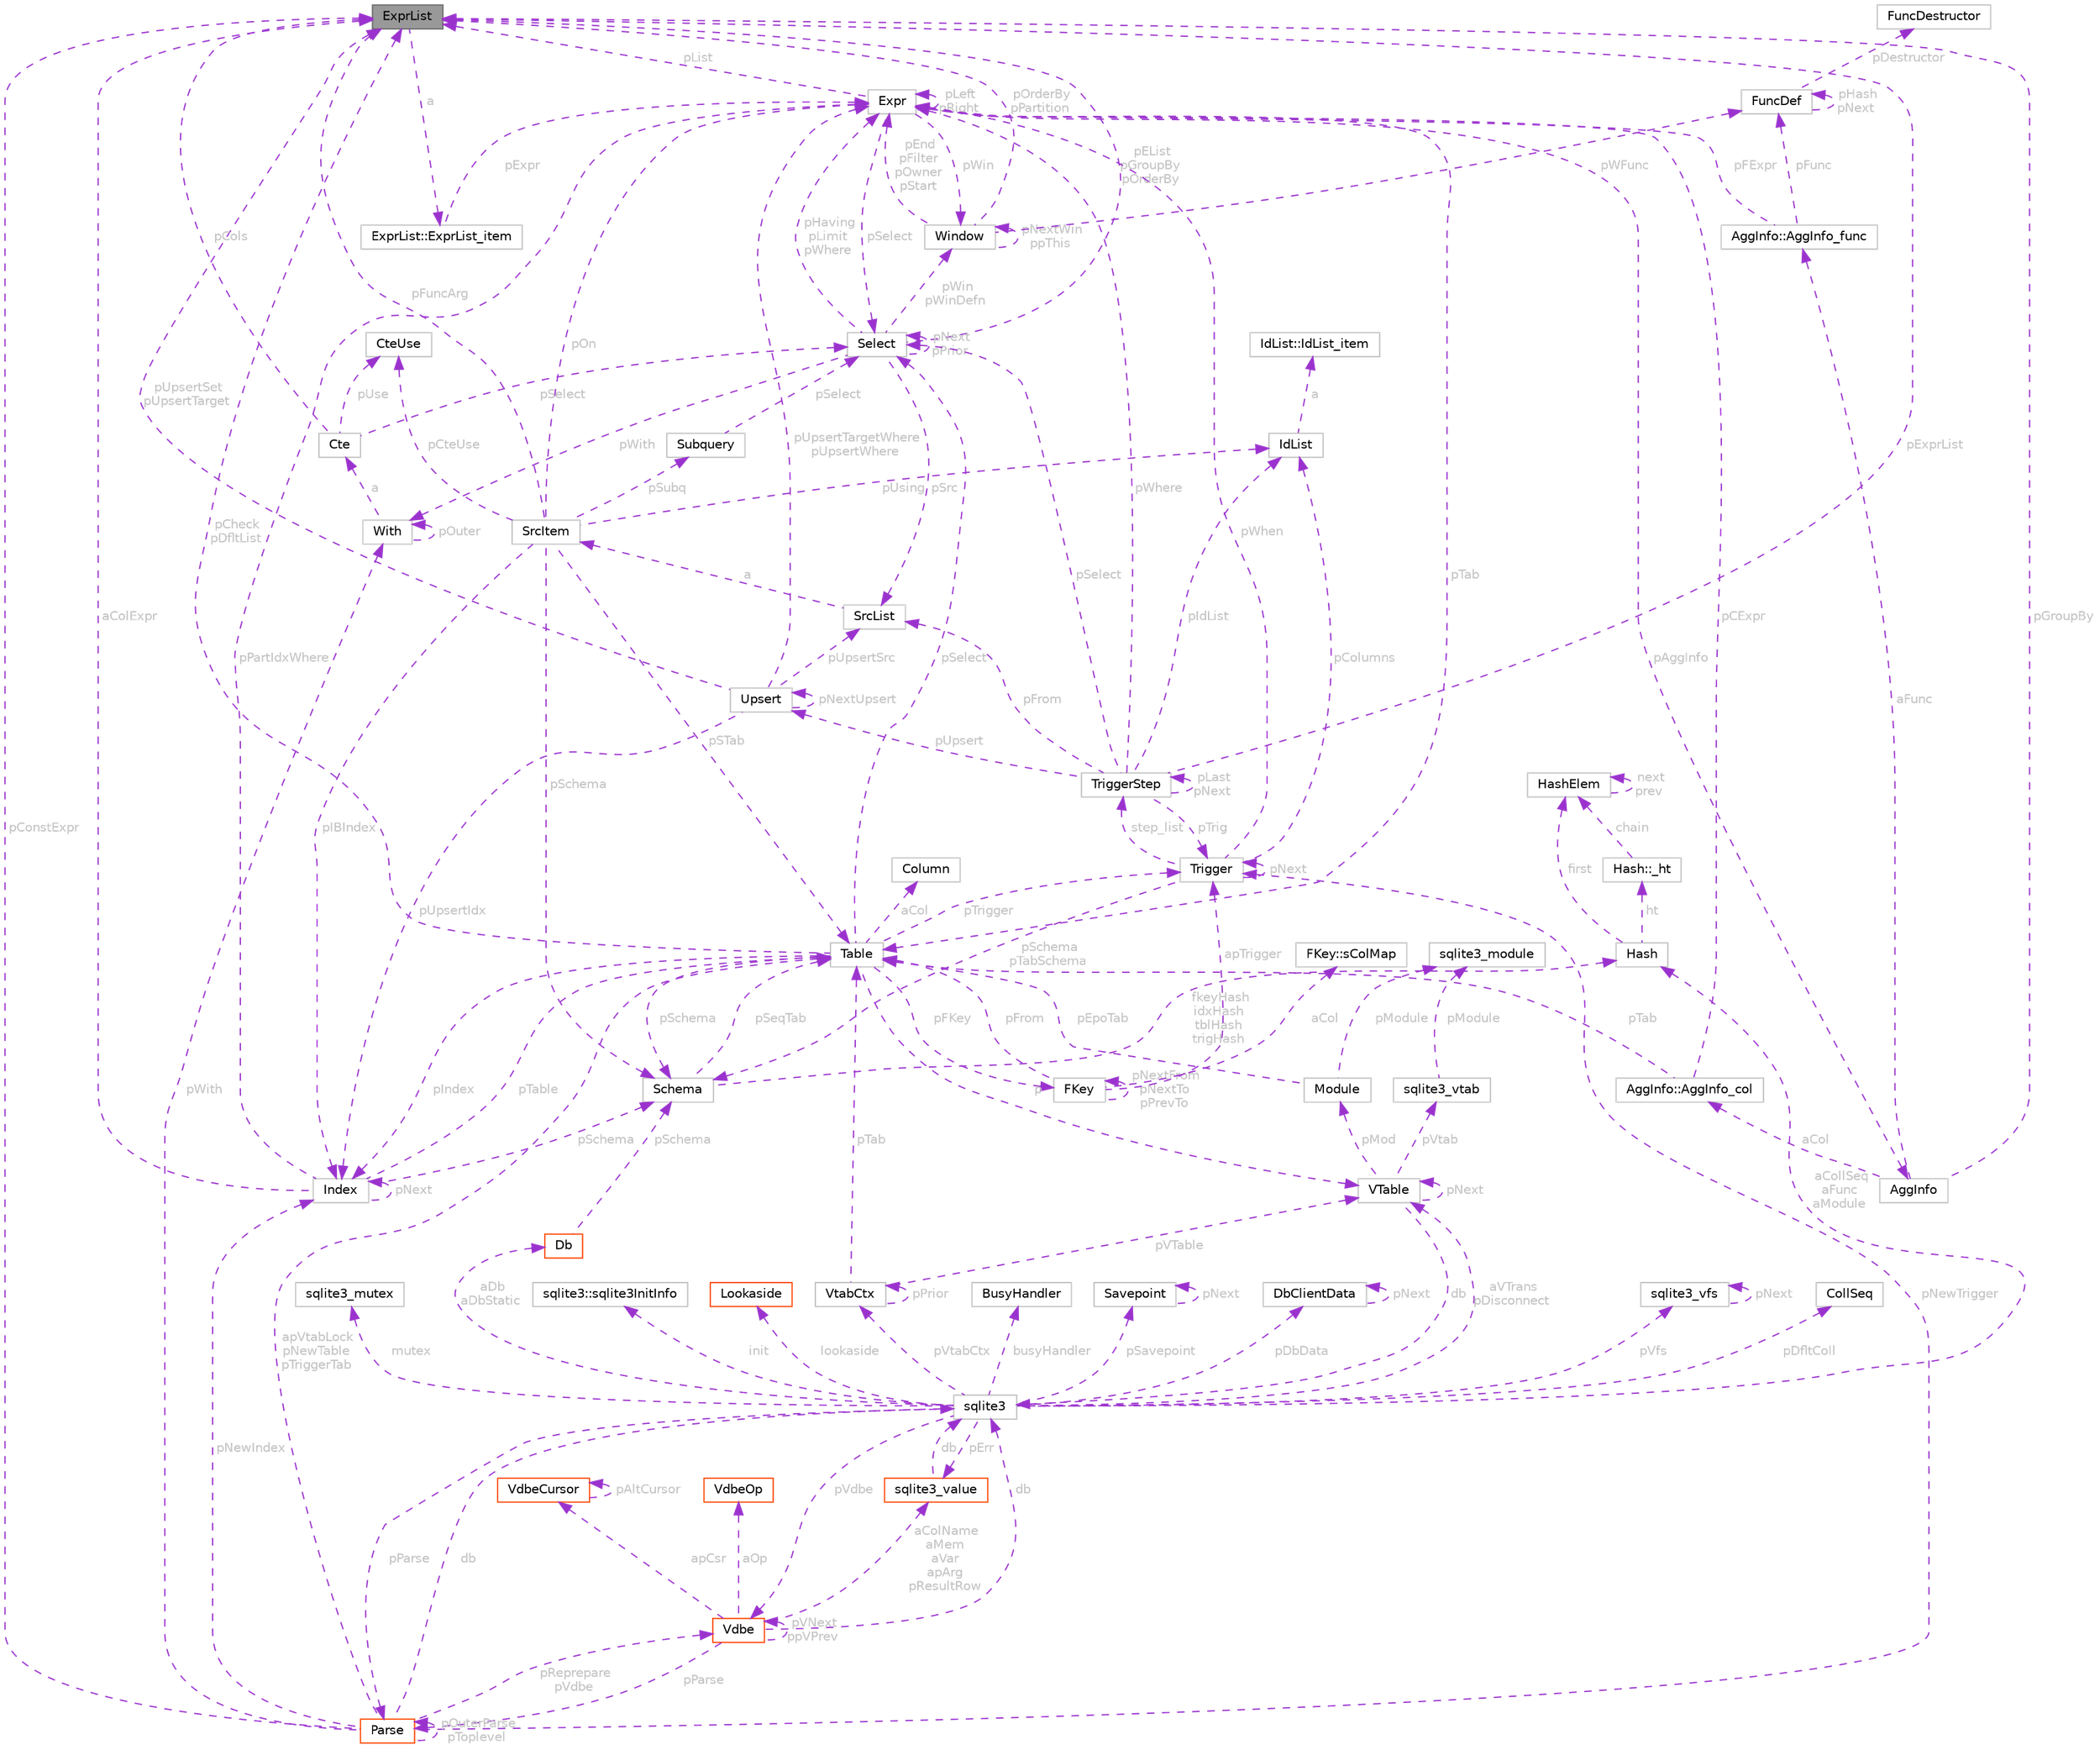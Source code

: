 digraph "ExprList"
{
 // LATEX_PDF_SIZE
  bgcolor="transparent";
  edge [fontname=Helvetica,fontsize=10,labelfontname=Helvetica,labelfontsize=10];
  node [fontname=Helvetica,fontsize=10,shape=box,height=0.2,width=0.4];
  Node1 [id="Node000001",label="ExprList",height=0.2,width=0.4,color="gray40", fillcolor="grey60", style="filled", fontcolor="black",tooltip=" "];
  Node2 -> Node1 [id="edge1_Node000001_Node000002",dir="back",color="darkorchid3",style="dashed",tooltip=" ",label=" a",fontcolor="grey" ];
  Node2 [id="Node000002",label="ExprList::ExprList_item",height=0.2,width=0.4,color="grey75", fillcolor="white", style="filled",URL="$structExprList_1_1ExprList__item.html",tooltip=" "];
  Node3 -> Node2 [id="edge2_Node000002_Node000003",dir="back",color="darkorchid3",style="dashed",tooltip=" ",label=" pExpr",fontcolor="grey" ];
  Node3 [id="Node000003",label="Expr",height=0.2,width=0.4,color="grey75", fillcolor="white", style="filled",URL="$structExpr.html",tooltip=" "];
  Node3 -> Node3 [id="edge3_Node000003_Node000003",dir="back",color="darkorchid3",style="dashed",tooltip=" ",label=" pLeft\npRight",fontcolor="grey" ];
  Node1 -> Node3 [id="edge4_Node000003_Node000001",dir="back",color="darkorchid3",style="dashed",tooltip=" ",label=" pList",fontcolor="grey" ];
  Node4 -> Node3 [id="edge5_Node000003_Node000004",dir="back",color="darkorchid3",style="dashed",tooltip=" ",label=" pSelect",fontcolor="grey" ];
  Node4 [id="Node000004",label="Select",height=0.2,width=0.4,color="grey75", fillcolor="white", style="filled",URL="$structSelect.html",tooltip=" "];
  Node1 -> Node4 [id="edge6_Node000004_Node000001",dir="back",color="darkorchid3",style="dashed",tooltip=" ",label=" pEList\npGroupBy\npOrderBy",fontcolor="grey" ];
  Node5 -> Node4 [id="edge7_Node000004_Node000005",dir="back",color="darkorchid3",style="dashed",tooltip=" ",label=" pSrc",fontcolor="grey" ];
  Node5 [id="Node000005",label="SrcList",height=0.2,width=0.4,color="grey75", fillcolor="white", style="filled",URL="$structSrcList.html",tooltip=" "];
  Node6 -> Node5 [id="edge8_Node000005_Node000006",dir="back",color="darkorchid3",style="dashed",tooltip=" ",label=" a",fontcolor="grey" ];
  Node6 [id="Node000006",label="SrcItem",height=0.2,width=0.4,color="grey75", fillcolor="white", style="filled",URL="$structSrcItem.html",tooltip=" "];
  Node7 -> Node6 [id="edge9_Node000006_Node000007",dir="back",color="darkorchid3",style="dashed",tooltip=" ",label=" pSTab",fontcolor="grey" ];
  Node7 [id="Node000007",label="Table",height=0.2,width=0.4,color="grey75", fillcolor="white", style="filled",URL="$structTable.html",tooltip=" "];
  Node8 -> Node7 [id="edge10_Node000007_Node000008",dir="back",color="darkorchid3",style="dashed",tooltip=" ",label=" aCol",fontcolor="grey" ];
  Node8 [id="Node000008",label="Column",height=0.2,width=0.4,color="grey75", fillcolor="white", style="filled",URL="$structColumn.html",tooltip=" "];
  Node9 -> Node7 [id="edge11_Node000007_Node000009",dir="back",color="darkorchid3",style="dashed",tooltip=" ",label=" pIndex",fontcolor="grey" ];
  Node9 [id="Node000009",label="Index",height=0.2,width=0.4,color="grey75", fillcolor="white", style="filled",URL="$structIndex.html",tooltip=" "];
  Node7 -> Node9 [id="edge12_Node000009_Node000007",dir="back",color="darkorchid3",style="dashed",tooltip=" ",label=" pTable",fontcolor="grey" ];
  Node9 -> Node9 [id="edge13_Node000009_Node000009",dir="back",color="darkorchid3",style="dashed",tooltip=" ",label=" pNext",fontcolor="grey" ];
  Node10 -> Node9 [id="edge14_Node000009_Node000010",dir="back",color="darkorchid3",style="dashed",tooltip=" ",label=" pSchema",fontcolor="grey" ];
  Node10 [id="Node000010",label="Schema",height=0.2,width=0.4,color="grey75", fillcolor="white", style="filled",URL="$structSchema.html",tooltip=" "];
  Node11 -> Node10 [id="edge15_Node000010_Node000011",dir="back",color="darkorchid3",style="dashed",tooltip=" ",label=" fkeyHash\nidxHash\ntblHash\ntrigHash",fontcolor="grey" ];
  Node11 [id="Node000011",label="Hash",height=0.2,width=0.4,color="grey75", fillcolor="white", style="filled",URL="$structHash.html",tooltip=" "];
  Node12 -> Node11 [id="edge16_Node000011_Node000012",dir="back",color="darkorchid3",style="dashed",tooltip=" ",label=" first",fontcolor="grey" ];
  Node12 [id="Node000012",label="HashElem",height=0.2,width=0.4,color="grey75", fillcolor="white", style="filled",URL="$structHashElem.html",tooltip=" "];
  Node12 -> Node12 [id="edge17_Node000012_Node000012",dir="back",color="darkorchid3",style="dashed",tooltip=" ",label=" next\nprev",fontcolor="grey" ];
  Node13 -> Node11 [id="edge18_Node000011_Node000013",dir="back",color="darkorchid3",style="dashed",tooltip=" ",label=" ht",fontcolor="grey" ];
  Node13 [id="Node000013",label="Hash::_ht",height=0.2,width=0.4,color="grey75", fillcolor="white", style="filled",URL="$structHash_1_1__ht.html",tooltip=" "];
  Node12 -> Node13 [id="edge19_Node000013_Node000012",dir="back",color="darkorchid3",style="dashed",tooltip=" ",label=" chain",fontcolor="grey" ];
  Node7 -> Node10 [id="edge20_Node000010_Node000007",dir="back",color="darkorchid3",style="dashed",tooltip=" ",label=" pSeqTab",fontcolor="grey" ];
  Node3 -> Node9 [id="edge21_Node000009_Node000003",dir="back",color="darkorchid3",style="dashed",tooltip=" ",label=" pPartIdxWhere",fontcolor="grey" ];
  Node1 -> Node9 [id="edge22_Node000009_Node000001",dir="back",color="darkorchid3",style="dashed",tooltip=" ",label=" aColExpr",fontcolor="grey" ];
  Node1 -> Node7 [id="edge23_Node000007_Node000001",dir="back",color="darkorchid3",style="dashed",tooltip=" ",label=" pCheck\npDfltList",fontcolor="grey" ];
  Node14 -> Node7 [id="edge24_Node000007_Node000014",dir="back",color="darkorchid3",style="dashed",tooltip=" ",label=" pFKey",fontcolor="grey" ];
  Node14 [id="Node000014",label="FKey",height=0.2,width=0.4,color="grey75", fillcolor="white", style="filled",URL="$structFKey.html",tooltip=" "];
  Node7 -> Node14 [id="edge25_Node000014_Node000007",dir="back",color="darkorchid3",style="dashed",tooltip=" ",label=" pFrom",fontcolor="grey" ];
  Node14 -> Node14 [id="edge26_Node000014_Node000014",dir="back",color="darkorchid3",style="dashed",tooltip=" ",label=" pNextFrom\npNextTo\npPrevTo",fontcolor="grey" ];
  Node15 -> Node14 [id="edge27_Node000014_Node000015",dir="back",color="darkorchid3",style="dashed",tooltip=" ",label=" apTrigger",fontcolor="grey" ];
  Node15 [id="Node000015",label="Trigger",height=0.2,width=0.4,color="grey75", fillcolor="white", style="filled",URL="$structTrigger.html",tooltip=" "];
  Node3 -> Node15 [id="edge28_Node000015_Node000003",dir="back",color="darkorchid3",style="dashed",tooltip=" ",label=" pWhen",fontcolor="grey" ];
  Node16 -> Node15 [id="edge29_Node000015_Node000016",dir="back",color="darkorchid3",style="dashed",tooltip=" ",label=" pColumns",fontcolor="grey" ];
  Node16 [id="Node000016",label="IdList",height=0.2,width=0.4,color="grey75", fillcolor="white", style="filled",URL="$structIdList.html",tooltip=" "];
  Node17 -> Node16 [id="edge30_Node000016_Node000017",dir="back",color="darkorchid3",style="dashed",tooltip=" ",label=" a",fontcolor="grey" ];
  Node17 [id="Node000017",label="IdList::IdList_item",height=0.2,width=0.4,color="grey75", fillcolor="white", style="filled",URL="$structIdList_1_1IdList__item.html",tooltip=" "];
  Node10 -> Node15 [id="edge31_Node000015_Node000010",dir="back",color="darkorchid3",style="dashed",tooltip=" ",label=" pSchema\npTabSchema",fontcolor="grey" ];
  Node18 -> Node15 [id="edge32_Node000015_Node000018",dir="back",color="darkorchid3",style="dashed",tooltip=" ",label=" step_list",fontcolor="grey" ];
  Node18 [id="Node000018",label="TriggerStep",height=0.2,width=0.4,color="grey75", fillcolor="white", style="filled",URL="$structTriggerStep.html",tooltip=" "];
  Node15 -> Node18 [id="edge33_Node000018_Node000015",dir="back",color="darkorchid3",style="dashed",tooltip=" ",label=" pTrig",fontcolor="grey" ];
  Node4 -> Node18 [id="edge34_Node000018_Node000004",dir="back",color="darkorchid3",style="dashed",tooltip=" ",label=" pSelect",fontcolor="grey" ];
  Node5 -> Node18 [id="edge35_Node000018_Node000005",dir="back",color="darkorchid3",style="dashed",tooltip=" ",label=" pFrom",fontcolor="grey" ];
  Node3 -> Node18 [id="edge36_Node000018_Node000003",dir="back",color="darkorchid3",style="dashed",tooltip=" ",label=" pWhere",fontcolor="grey" ];
  Node1 -> Node18 [id="edge37_Node000018_Node000001",dir="back",color="darkorchid3",style="dashed",tooltip=" ",label=" pExprList",fontcolor="grey" ];
  Node16 -> Node18 [id="edge38_Node000018_Node000016",dir="back",color="darkorchid3",style="dashed",tooltip=" ",label=" pIdList",fontcolor="grey" ];
  Node19 -> Node18 [id="edge39_Node000018_Node000019",dir="back",color="darkorchid3",style="dashed",tooltip=" ",label=" pUpsert",fontcolor="grey" ];
  Node19 [id="Node000019",label="Upsert",height=0.2,width=0.4,color="grey75", fillcolor="white", style="filled",URL="$structUpsert.html",tooltip=" "];
  Node1 -> Node19 [id="edge40_Node000019_Node000001",dir="back",color="darkorchid3",style="dashed",tooltip=" ",label=" pUpsertSet\npUpsertTarget",fontcolor="grey" ];
  Node3 -> Node19 [id="edge41_Node000019_Node000003",dir="back",color="darkorchid3",style="dashed",tooltip=" ",label=" pUpsertTargetWhere\npUpsertWhere",fontcolor="grey" ];
  Node19 -> Node19 [id="edge42_Node000019_Node000019",dir="back",color="darkorchid3",style="dashed",tooltip=" ",label=" pNextUpsert",fontcolor="grey" ];
  Node9 -> Node19 [id="edge43_Node000019_Node000009",dir="back",color="darkorchid3",style="dashed",tooltip=" ",label=" pUpsertIdx",fontcolor="grey" ];
  Node5 -> Node19 [id="edge44_Node000019_Node000005",dir="back",color="darkorchid3",style="dashed",tooltip=" ",label=" pUpsertSrc",fontcolor="grey" ];
  Node18 -> Node18 [id="edge45_Node000018_Node000018",dir="back",color="darkorchid3",style="dashed",tooltip=" ",label=" pLast\npNext",fontcolor="grey" ];
  Node15 -> Node15 [id="edge46_Node000015_Node000015",dir="back",color="darkorchid3",style="dashed",tooltip=" ",label=" pNext",fontcolor="grey" ];
  Node20 -> Node14 [id="edge47_Node000014_Node000020",dir="back",color="darkorchid3",style="dashed",tooltip=" ",label=" aCol",fontcolor="grey" ];
  Node20 [id="Node000020",label="FKey::sColMap",height=0.2,width=0.4,color="grey75", fillcolor="white", style="filled",URL="$structFKey_1_1sColMap.html",tooltip=" "];
  Node4 -> Node7 [id="edge48_Node000007_Node000004",dir="back",color="darkorchid3",style="dashed",tooltip=" ",label=" pSelect",fontcolor="grey" ];
  Node21 -> Node7 [id="edge49_Node000007_Node000021",dir="back",color="darkorchid3",style="dashed",tooltip=" ",label=" p",fontcolor="grey" ];
  Node21 [id="Node000021",label="VTable",height=0.2,width=0.4,color="grey75", fillcolor="white", style="filled",URL="$structVTable.html",tooltip=" "];
  Node22 -> Node21 [id="edge50_Node000021_Node000022",dir="back",color="darkorchid3",style="dashed",tooltip=" ",label=" db",fontcolor="grey" ];
  Node22 [id="Node000022",label="sqlite3",height=0.2,width=0.4,color="grey75", fillcolor="white", style="filled",URL="$structsqlite3.html",tooltip=" "];
  Node23 -> Node22 [id="edge51_Node000022_Node000023",dir="back",color="darkorchid3",style="dashed",tooltip=" ",label=" pVfs",fontcolor="grey" ];
  Node23 [id="Node000023",label="sqlite3_vfs",height=0.2,width=0.4,color="grey75", fillcolor="white", style="filled",URL="$structsqlite3__vfs.html",tooltip=" "];
  Node23 -> Node23 [id="edge52_Node000023_Node000023",dir="back",color="darkorchid3",style="dashed",tooltip=" ",label=" pNext",fontcolor="grey" ];
  Node24 -> Node22 [id="edge53_Node000022_Node000024",dir="back",color="darkorchid3",style="dashed",tooltip=" ",label=" pVdbe",fontcolor="grey" ];
  Node24 [id="Node000024",label="Vdbe",height=0.2,width=0.4,color="orangered", fillcolor="white", style="filled",URL="$structVdbe.html",tooltip=" "];
  Node22 -> Node24 [id="edge54_Node000024_Node000022",dir="back",color="darkorchid3",style="dashed",tooltip=" ",label=" db",fontcolor="grey" ];
  Node24 -> Node24 [id="edge55_Node000024_Node000024",dir="back",color="darkorchid3",style="dashed",tooltip=" ",label=" pVNext\nppVPrev",fontcolor="grey" ];
  Node25 -> Node24 [id="edge56_Node000024_Node000025",dir="back",color="darkorchid3",style="dashed",tooltip=" ",label=" pParse",fontcolor="grey" ];
  Node25 [id="Node000025",label="Parse",height=0.2,width=0.4,color="orangered", fillcolor="white", style="filled",URL="$structParse.html",tooltip=" "];
  Node22 -> Node25 [id="edge57_Node000025_Node000022",dir="back",color="darkorchid3",style="dashed",tooltip=" ",label=" db",fontcolor="grey" ];
  Node24 -> Node25 [id="edge58_Node000025_Node000024",dir="back",color="darkorchid3",style="dashed",tooltip=" ",label=" pReprepare\npVdbe",fontcolor="grey" ];
  Node1 -> Node25 [id="edge59_Node000025_Node000001",dir="back",color="darkorchid3",style="dashed",tooltip=" ",label=" pConstExpr",fontcolor="grey" ];
  Node25 -> Node25 [id="edge60_Node000025_Node000025",dir="back",color="darkorchid3",style="dashed",tooltip=" ",label=" pOuterParse\npToplevel",fontcolor="grey" ];
  Node7 -> Node25 [id="edge61_Node000025_Node000007",dir="back",color="darkorchid3",style="dashed",tooltip=" ",label=" apVtabLock\npNewTable\npTriggerTab",fontcolor="grey" ];
  Node9 -> Node25 [id="edge62_Node000025_Node000009",dir="back",color="darkorchid3",style="dashed",tooltip=" ",label=" pNewIndex",fontcolor="grey" ];
  Node15 -> Node25 [id="edge63_Node000025_Node000015",dir="back",color="darkorchid3",style="dashed",tooltip=" ",label=" pNewTrigger",fontcolor="grey" ];
  Node44 -> Node25 [id="edge64_Node000025_Node000044",dir="back",color="darkorchid3",style="dashed",tooltip=" ",label=" pWith",fontcolor="grey" ];
  Node44 [id="Node000044",label="With",height=0.2,width=0.4,color="grey75", fillcolor="white", style="filled",URL="$structWith.html",tooltip=" "];
  Node44 -> Node44 [id="edge65_Node000044_Node000044",dir="back",color="darkorchid3",style="dashed",tooltip=" ",label=" pOuter",fontcolor="grey" ];
  Node45 -> Node44 [id="edge66_Node000044_Node000045",dir="back",color="darkorchid3",style="dashed",tooltip=" ",label=" a",fontcolor="grey" ];
  Node45 [id="Node000045",label="Cte",height=0.2,width=0.4,color="grey75", fillcolor="white", style="filled",URL="$structCte.html",tooltip=" "];
  Node1 -> Node45 [id="edge67_Node000045_Node000001",dir="back",color="darkorchid3",style="dashed",tooltip=" ",label=" pCols",fontcolor="grey" ];
  Node4 -> Node45 [id="edge68_Node000045_Node000004",dir="back",color="darkorchid3",style="dashed",tooltip=" ",label=" pSelect",fontcolor="grey" ];
  Node46 -> Node45 [id="edge69_Node000045_Node000046",dir="back",color="darkorchid3",style="dashed",tooltip=" ",label=" pUse",fontcolor="grey" ];
  Node46 [id="Node000046",label="CteUse",height=0.2,width=0.4,color="grey75", fillcolor="white", style="filled",URL="$structCteUse.html",tooltip=" "];
  Node36 -> Node24 [id="edge70_Node000024_Node000036",dir="back",color="darkorchid3",style="dashed",tooltip=" ",label=" aColName\naMem\naVar\napArg\npResultRow",fontcolor="grey" ];
  Node36 [id="Node000036",label="sqlite3_value",height=0.2,width=0.4,color="orangered", fillcolor="white", style="filled",URL="$structsqlite3__value.html",tooltip=" "];
  Node22 -> Node36 [id="edge71_Node000036_Node000022",dir="back",color="darkorchid3",style="dashed",tooltip=" ",label=" db",fontcolor="grey" ];
  Node48 -> Node24 [id="edge72_Node000024_Node000048",dir="back",color="darkorchid3",style="dashed",tooltip=" ",label=" apCsr",fontcolor="grey" ];
  Node48 [id="Node000048",label="VdbeCursor",height=0.2,width=0.4,color="orangered", fillcolor="white", style="filled",URL="$structVdbeCursor.html",tooltip=" "];
  Node48 -> Node48 [id="edge73_Node000048_Node000048",dir="back",color="darkorchid3",style="dashed",tooltip=" ",label=" pAltCursor",fontcolor="grey" ];
  Node31 -> Node24 [id="edge74_Node000024_Node000031",dir="back",color="darkorchid3",style="dashed",tooltip=" ",label=" aOp",fontcolor="grey" ];
  Node31 [id="Node000031",label="VdbeOp",height=0.2,width=0.4,color="orangered", fillcolor="white", style="filled",URL="$structVdbeOp.html",tooltip=" "];
  Node38 -> Node22 [id="edge75_Node000022_Node000038",dir="back",color="darkorchid3",style="dashed",tooltip=" ",label=" pDfltColl",fontcolor="grey" ];
  Node38 [id="Node000038",label="CollSeq",height=0.2,width=0.4,color="grey75", fillcolor="white", style="filled",URL="$structCollSeq.html",tooltip=" "];
  Node65 -> Node22 [id="edge76_Node000022_Node000065",dir="back",color="darkorchid3",style="dashed",tooltip=" ",label=" mutex",fontcolor="grey" ];
  Node65 [id="Node000065",label="sqlite3_mutex",height=0.2,width=0.4,color="grey75", fillcolor="white", style="filled",URL="$structsqlite3__mutex.html",tooltip=" "];
  Node83 -> Node22 [id="edge77_Node000022_Node000083",dir="back",color="darkorchid3",style="dashed",tooltip=" ",label=" aDb\naDbStatic",fontcolor="grey" ];
  Node83 [id="Node000083",label="Db",height=0.2,width=0.4,color="orangered", fillcolor="white", style="filled",URL="$structDb.html",tooltip=" "];
  Node10 -> Node83 [id="edge78_Node000083_Node000010",dir="back",color="darkorchid3",style="dashed",tooltip=" ",label=" pSchema",fontcolor="grey" ];
  Node84 -> Node22 [id="edge79_Node000022_Node000084",dir="back",color="darkorchid3",style="dashed",tooltip=" ",label=" init",fontcolor="grey" ];
  Node84 [id="Node000084",label="sqlite3::sqlite3InitInfo",height=0.2,width=0.4,color="grey75", fillcolor="white", style="filled",URL="$structsqlite3_1_1sqlite3InitInfo.html",tooltip=" "];
  Node25 -> Node22 [id="edge80_Node000022_Node000025",dir="back",color="darkorchid3",style="dashed",tooltip=" ",label=" pParse",fontcolor="grey" ];
  Node36 -> Node22 [id="edge81_Node000022_Node000036",dir="back",color="darkorchid3",style="dashed",tooltip=" ",label=" pErr",fontcolor="grey" ];
  Node85 -> Node22 [id="edge82_Node000022_Node000085",dir="back",color="darkorchid3",style="dashed",tooltip=" ",label=" lookaside",fontcolor="grey" ];
  Node85 [id="Node000085",label="Lookaside",height=0.2,width=0.4,color="orangered", fillcolor="white", style="filled",URL="$structLookaside.html",tooltip=" "];
  Node11 -> Node22 [id="edge83_Node000022_Node000011",dir="back",color="darkorchid3",style="dashed",tooltip=" ",label=" aCollSeq\naFunc\naModule",fontcolor="grey" ];
  Node87 -> Node22 [id="edge84_Node000022_Node000087",dir="back",color="darkorchid3",style="dashed",tooltip=" ",label=" pVtabCtx",fontcolor="grey" ];
  Node87 [id="Node000087",label="VtabCtx",height=0.2,width=0.4,color="grey75", fillcolor="white", style="filled",URL="$structVtabCtx.html",tooltip=" "];
  Node21 -> Node87 [id="edge85_Node000087_Node000021",dir="back",color="darkorchid3",style="dashed",tooltip=" ",label=" pVTable",fontcolor="grey" ];
  Node7 -> Node87 [id="edge86_Node000087_Node000007",dir="back",color="darkorchid3",style="dashed",tooltip=" ",label=" pTab",fontcolor="grey" ];
  Node87 -> Node87 [id="edge87_Node000087_Node000087",dir="back",color="darkorchid3",style="dashed",tooltip=" ",label=" pPrior",fontcolor="grey" ];
  Node21 -> Node22 [id="edge88_Node000022_Node000021",dir="back",color="darkorchid3",style="dashed",tooltip=" ",label=" aVTrans\npDisconnect",fontcolor="grey" ];
  Node88 -> Node22 [id="edge89_Node000022_Node000088",dir="back",color="darkorchid3",style="dashed",tooltip=" ",label=" busyHandler",fontcolor="grey" ];
  Node88 [id="Node000088",label="BusyHandler",height=0.2,width=0.4,color="grey75", fillcolor="white", style="filled",URL="$structBusyHandler.html",tooltip=" "];
  Node89 -> Node22 [id="edge90_Node000022_Node000089",dir="back",color="darkorchid3",style="dashed",tooltip=" ",label=" pSavepoint",fontcolor="grey" ];
  Node89 [id="Node000089",label="Savepoint",height=0.2,width=0.4,color="grey75", fillcolor="white", style="filled",URL="$structSavepoint.html",tooltip=" "];
  Node89 -> Node89 [id="edge91_Node000089_Node000089",dir="back",color="darkorchid3",style="dashed",tooltip=" ",label=" pNext",fontcolor="grey" ];
  Node90 -> Node22 [id="edge92_Node000022_Node000090",dir="back",color="darkorchid3",style="dashed",tooltip=" ",label=" pDbData",fontcolor="grey" ];
  Node90 [id="Node000090",label="DbClientData",height=0.2,width=0.4,color="grey75", fillcolor="white", style="filled",URL="$structDbClientData.html",tooltip=" "];
  Node90 -> Node90 [id="edge93_Node000090_Node000090",dir="back",color="darkorchid3",style="dashed",tooltip=" ",label=" pNext",fontcolor="grey" ];
  Node91 -> Node21 [id="edge94_Node000021_Node000091",dir="back",color="darkorchid3",style="dashed",tooltip=" ",label=" pMod",fontcolor="grey" ];
  Node91 [id="Node000091",label="Module",height=0.2,width=0.4,color="grey75", fillcolor="white", style="filled",URL="$structModule.html",tooltip=" "];
  Node69 -> Node91 [id="edge95_Node000091_Node000069",dir="back",color="darkorchid3",style="dashed",tooltip=" ",label=" pModule",fontcolor="grey" ];
  Node69 [id="Node000069",label="sqlite3_module",height=0.2,width=0.4,color="grey75", fillcolor="white", style="filled",URL="$structsqlite3__module.html",tooltip=" "];
  Node7 -> Node91 [id="edge96_Node000091_Node000007",dir="back",color="darkorchid3",style="dashed",tooltip=" ",label=" pEpoTab",fontcolor="grey" ];
  Node68 -> Node21 [id="edge97_Node000021_Node000068",dir="back",color="darkorchid3",style="dashed",tooltip=" ",label=" pVtab",fontcolor="grey" ];
  Node68 [id="Node000068",label="sqlite3_vtab",height=0.2,width=0.4,color="grey75", fillcolor="white", style="filled",URL="$structsqlite3__vtab.html",tooltip=" "];
  Node69 -> Node68 [id="edge98_Node000068_Node000069",dir="back",color="darkorchid3",style="dashed",tooltip=" ",label=" pModule",fontcolor="grey" ];
  Node21 -> Node21 [id="edge99_Node000021_Node000021",dir="back",color="darkorchid3",style="dashed",tooltip=" ",label=" pNext",fontcolor="grey" ];
  Node15 -> Node7 [id="edge100_Node000007_Node000015",dir="back",color="darkorchid3",style="dashed",tooltip=" ",label=" pTrigger",fontcolor="grey" ];
  Node10 -> Node7 [id="edge101_Node000007_Node000010",dir="back",color="darkorchid3",style="dashed",tooltip=" ",label=" pSchema",fontcolor="grey" ];
  Node1 -> Node6 [id="edge102_Node000006_Node000001",dir="back",color="darkorchid3",style="dashed",tooltip=" ",label=" pFuncArg",fontcolor="grey" ];
  Node9 -> Node6 [id="edge103_Node000006_Node000009",dir="back",color="darkorchid3",style="dashed",tooltip=" ",label=" pIBIndex",fontcolor="grey" ];
  Node46 -> Node6 [id="edge104_Node000006_Node000046",dir="back",color="darkorchid3",style="dashed",tooltip=" ",label=" pCteUse",fontcolor="grey" ];
  Node3 -> Node6 [id="edge105_Node000006_Node000003",dir="back",color="darkorchid3",style="dashed",tooltip=" ",label=" pOn",fontcolor="grey" ];
  Node16 -> Node6 [id="edge106_Node000006_Node000016",dir="back",color="darkorchid3",style="dashed",tooltip=" ",label=" pUsing",fontcolor="grey" ];
  Node10 -> Node6 [id="edge107_Node000006_Node000010",dir="back",color="darkorchid3",style="dashed",tooltip=" ",label=" pSchema",fontcolor="grey" ];
  Node92 -> Node6 [id="edge108_Node000006_Node000092",dir="back",color="darkorchid3",style="dashed",tooltip=" ",label=" pSubq",fontcolor="grey" ];
  Node92 [id="Node000092",label="Subquery",height=0.2,width=0.4,color="grey75", fillcolor="white", style="filled",URL="$structSubquery.html",tooltip=" "];
  Node4 -> Node92 [id="edge109_Node000092_Node000004",dir="back",color="darkorchid3",style="dashed",tooltip=" ",label=" pSelect",fontcolor="grey" ];
  Node3 -> Node4 [id="edge110_Node000004_Node000003",dir="back",color="darkorchid3",style="dashed",tooltip=" ",label=" pHaving\npLimit\npWhere",fontcolor="grey" ];
  Node4 -> Node4 [id="edge111_Node000004_Node000004",dir="back",color="darkorchid3",style="dashed",tooltip=" ",label=" pNext\npPrior",fontcolor="grey" ];
  Node44 -> Node4 [id="edge112_Node000004_Node000044",dir="back",color="darkorchid3",style="dashed",tooltip=" ",label=" pWith",fontcolor="grey" ];
  Node93 -> Node4 [id="edge113_Node000004_Node000093",dir="back",color="darkorchid3",style="dashed",tooltip=" ",label=" pWin\npWinDefn",fontcolor="grey" ];
  Node93 [id="Node000093",label="Window",height=0.2,width=0.4,color="grey75", fillcolor="white", style="filled",URL="$structWindow.html",tooltip=" "];
  Node1 -> Node93 [id="edge114_Node000093_Node000001",dir="back",color="darkorchid3",style="dashed",tooltip=" ",label=" pOrderBy\npPartition",fontcolor="grey" ];
  Node3 -> Node93 [id="edge115_Node000093_Node000003",dir="back",color="darkorchid3",style="dashed",tooltip=" ",label=" pEnd\npFilter\npOwner\npStart",fontcolor="grey" ];
  Node93 -> Node93 [id="edge116_Node000093_Node000093",dir="back",color="darkorchid3",style="dashed",tooltip=" ",label=" pNextWin\nppThis",fontcolor="grey" ];
  Node33 -> Node93 [id="edge117_Node000093_Node000033",dir="back",color="darkorchid3",style="dashed",tooltip=" ",label=" pWFunc",fontcolor="grey" ];
  Node33 [id="Node000033",label="FuncDef",height=0.2,width=0.4,color="grey75", fillcolor="white", style="filled",URL="$structFuncDef.html",tooltip=" "];
  Node33 -> Node33 [id="edge118_Node000033_Node000033",dir="back",color="darkorchid3",style="dashed",tooltip=" ",label=" pHash\npNext",fontcolor="grey" ];
  Node34 -> Node33 [id="edge119_Node000033_Node000034",dir="back",color="darkorchid3",style="dashed",tooltip=" ",label=" pDestructor",fontcolor="grey" ];
  Node34 [id="Node000034",label="FuncDestructor",height=0.2,width=0.4,color="grey75", fillcolor="white", style="filled",URL="$structFuncDestructor.html",tooltip=" "];
  Node94 -> Node3 [id="edge120_Node000003_Node000094",dir="back",color="darkorchid3",style="dashed",tooltip=" ",label=" pAggInfo",fontcolor="grey" ];
  Node94 [id="Node000094",label="AggInfo",height=0.2,width=0.4,color="grey75", fillcolor="white", style="filled",URL="$structAggInfo.html",tooltip=" "];
  Node1 -> Node94 [id="edge121_Node000094_Node000001",dir="back",color="darkorchid3",style="dashed",tooltip=" ",label=" pGroupBy",fontcolor="grey" ];
  Node95 -> Node94 [id="edge122_Node000094_Node000095",dir="back",color="darkorchid3",style="dashed",tooltip=" ",label=" aCol",fontcolor="grey" ];
  Node95 [id="Node000095",label="AggInfo::AggInfo_col",height=0.2,width=0.4,color="grey75", fillcolor="white", style="filled",URL="$structAggInfo_1_1AggInfo__col.html",tooltip=" "];
  Node7 -> Node95 [id="edge123_Node000095_Node000007",dir="back",color="darkorchid3",style="dashed",tooltip=" ",label=" pTab",fontcolor="grey" ];
  Node3 -> Node95 [id="edge124_Node000095_Node000003",dir="back",color="darkorchid3",style="dashed",tooltip=" ",label=" pCExpr",fontcolor="grey" ];
  Node96 -> Node94 [id="edge125_Node000094_Node000096",dir="back",color="darkorchid3",style="dashed",tooltip=" ",label=" aFunc",fontcolor="grey" ];
  Node96 [id="Node000096",label="AggInfo::AggInfo_func",height=0.2,width=0.4,color="grey75", fillcolor="white", style="filled",URL="$structAggInfo_1_1AggInfo__func.html",tooltip=" "];
  Node3 -> Node96 [id="edge126_Node000096_Node000003",dir="back",color="darkorchid3",style="dashed",tooltip=" ",label=" pFExpr",fontcolor="grey" ];
  Node33 -> Node96 [id="edge127_Node000096_Node000033",dir="back",color="darkorchid3",style="dashed",tooltip=" ",label=" pFunc",fontcolor="grey" ];
  Node7 -> Node3 [id="edge128_Node000003_Node000007",dir="back",color="darkorchid3",style="dashed",tooltip=" ",label=" pTab",fontcolor="grey" ];
  Node93 -> Node3 [id="edge129_Node000003_Node000093",dir="back",color="darkorchid3",style="dashed",tooltip=" ",label=" pWin",fontcolor="grey" ];
}

